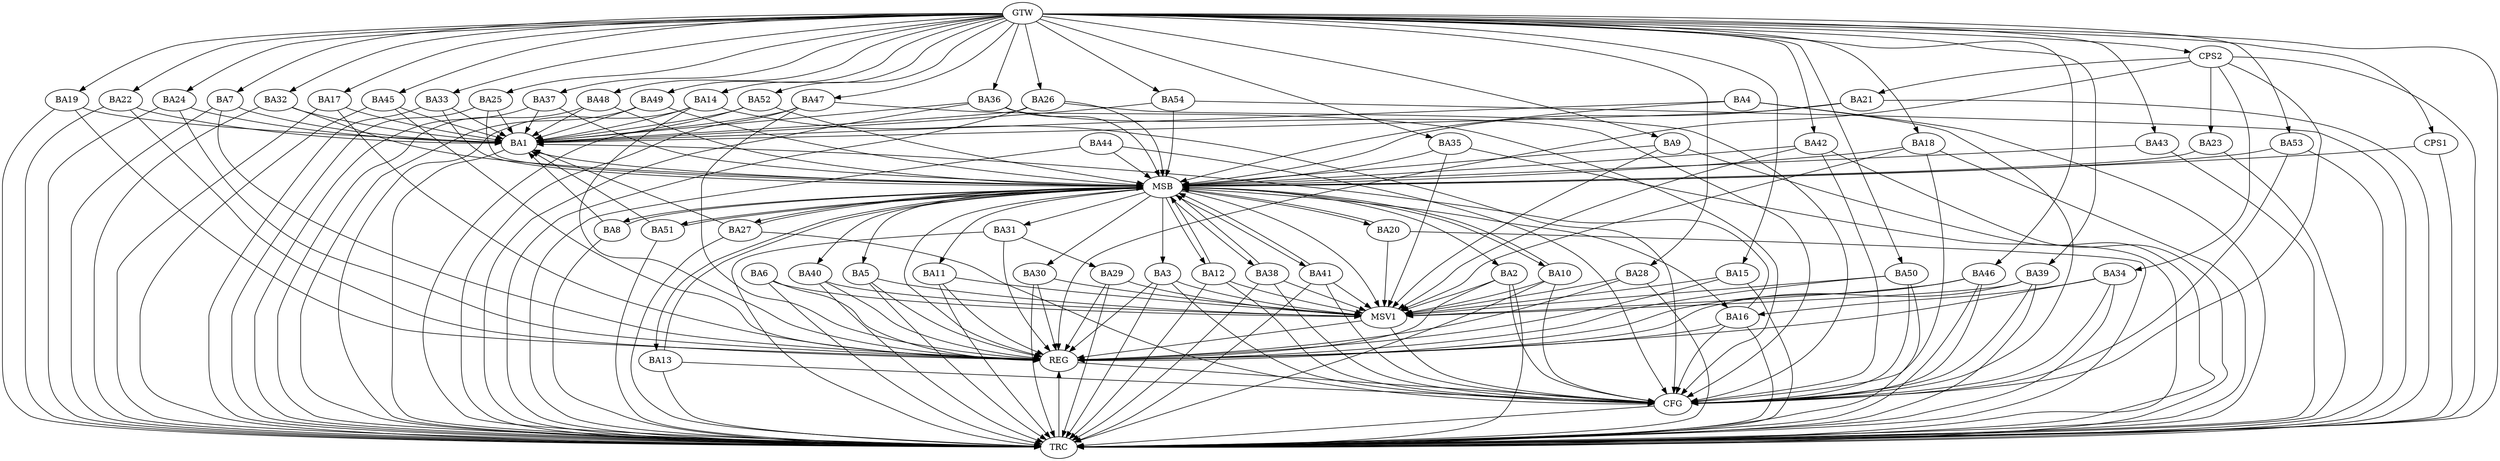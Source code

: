 strict digraph G {
  BA1 [ label="BA1" ];
  BA2 [ label="BA2" ];
  BA3 [ label="BA3" ];
  BA4 [ label="BA4" ];
  BA5 [ label="BA5" ];
  BA6 [ label="BA6" ];
  BA7 [ label="BA7" ];
  BA8 [ label="BA8" ];
  BA9 [ label="BA9" ];
  BA10 [ label="BA10" ];
  BA11 [ label="BA11" ];
  BA12 [ label="BA12" ];
  BA13 [ label="BA13" ];
  BA14 [ label="BA14" ];
  BA15 [ label="BA15" ];
  BA16 [ label="BA16" ];
  BA17 [ label="BA17" ];
  BA18 [ label="BA18" ];
  BA19 [ label="BA19" ];
  BA20 [ label="BA20" ];
  BA21 [ label="BA21" ];
  BA22 [ label="BA22" ];
  BA23 [ label="BA23" ];
  BA24 [ label="BA24" ];
  BA25 [ label="BA25" ];
  BA26 [ label="BA26" ];
  BA27 [ label="BA27" ];
  BA28 [ label="BA28" ];
  BA29 [ label="BA29" ];
  BA30 [ label="BA30" ];
  BA31 [ label="BA31" ];
  BA32 [ label="BA32" ];
  BA33 [ label="BA33" ];
  BA34 [ label="BA34" ];
  BA35 [ label="BA35" ];
  BA36 [ label="BA36" ];
  BA37 [ label="BA37" ];
  BA38 [ label="BA38" ];
  BA39 [ label="BA39" ];
  BA40 [ label="BA40" ];
  BA41 [ label="BA41" ];
  BA42 [ label="BA42" ];
  BA43 [ label="BA43" ];
  BA44 [ label="BA44" ];
  BA45 [ label="BA45" ];
  BA46 [ label="BA46" ];
  BA47 [ label="BA47" ];
  BA48 [ label="BA48" ];
  BA49 [ label="BA49" ];
  BA50 [ label="BA50" ];
  BA51 [ label="BA51" ];
  BA52 [ label="BA52" ];
  BA53 [ label="BA53" ];
  BA54 [ label="BA54" ];
  CPS1 [ label="CPS1" ];
  CPS2 [ label="CPS2" ];
  GTW [ label="GTW" ];
  REG [ label="REG" ];
  MSB [ label="MSB" ];
  CFG [ label="CFG" ];
  TRC [ label="TRC" ];
  MSV1 [ label="MSV1" ];
  BA31 -> BA29;
  BA34 -> BA16;
  CPS2 -> BA34;
  CPS2 -> BA21;
  CPS2 -> BA23;
  GTW -> BA7;
  GTW -> BA9;
  GTW -> BA14;
  GTW -> BA15;
  GTW -> BA17;
  GTW -> BA18;
  GTW -> BA19;
  GTW -> BA22;
  GTW -> BA24;
  GTW -> BA25;
  GTW -> BA26;
  GTW -> BA28;
  GTW -> BA32;
  GTW -> BA33;
  GTW -> BA35;
  GTW -> BA36;
  GTW -> BA37;
  GTW -> BA39;
  GTW -> BA42;
  GTW -> BA43;
  GTW -> BA45;
  GTW -> BA46;
  GTW -> BA47;
  GTW -> BA48;
  GTW -> BA49;
  GTW -> BA50;
  GTW -> BA52;
  GTW -> BA53;
  GTW -> BA54;
  GTW -> CPS1;
  GTW -> CPS2;
  BA2 -> REG;
  BA3 -> REG;
  BA5 -> REG;
  BA6 -> REG;
  BA7 -> REG;
  BA11 -> REG;
  BA14 -> REG;
  BA15 -> REG;
  BA16 -> REG;
  BA17 -> REG;
  BA19 -> REG;
  BA22 -> REG;
  BA24 -> REG;
  BA28 -> REG;
  BA29 -> REG;
  BA30 -> REG;
  BA31 -> REG;
  BA34 -> REG;
  BA39 -> REG;
  BA40 -> REG;
  BA45 -> REG;
  BA46 -> REG;
  BA47 -> REG;
  BA50 -> REG;
  CPS2 -> REG;
  BA1 -> MSB;
  MSB -> BA2;
  MSB -> REG;
  BA4 -> MSB;
  BA8 -> MSB;
  BA9 -> MSB;
  MSB -> BA8;
  BA10 -> MSB;
  BA12 -> MSB;
  BA13 -> MSB;
  MSB -> BA10;
  BA18 -> MSB;
  MSB -> BA5;
  BA20 -> MSB;
  MSB -> BA13;
  BA21 -> MSB;
  BA23 -> MSB;
  BA25 -> MSB;
  BA26 -> MSB;
  BA27 -> MSB;
  BA32 -> MSB;
  MSB -> BA27;
  BA33 -> MSB;
  BA35 -> MSB;
  MSB -> BA16;
  BA36 -> MSB;
  BA37 -> MSB;
  MSB -> BA3;
  BA38 -> MSB;
  MSB -> BA31;
  BA41 -> MSB;
  BA42 -> MSB;
  BA43 -> MSB;
  BA44 -> MSB;
  BA48 -> MSB;
  BA49 -> MSB;
  BA51 -> MSB;
  MSB -> BA20;
  BA52 -> MSB;
  BA53 -> MSB;
  BA54 -> MSB;
  MSB -> BA51;
  CPS1 -> MSB;
  MSB -> BA11;
  MSB -> BA12;
  MSB -> BA41;
  MSB -> BA38;
  MSB -> BA40;
  MSB -> BA30;
  BA34 -> CFG;
  BA10 -> CFG;
  BA53 -> CFG;
  BA12 -> CFG;
  BA3 -> CFG;
  BA18 -> CFG;
  BA50 -> CFG;
  BA16 -> CFG;
  BA39 -> CFG;
  BA2 -> CFG;
  BA27 -> CFG;
  BA38 -> CFG;
  BA47 -> CFG;
  BA44 -> CFG;
  BA41 -> CFG;
  BA42 -> CFG;
  BA26 -> CFG;
  BA36 -> CFG;
  CPS2 -> CFG;
  BA14 -> CFG;
  BA13 -> CFG;
  BA46 -> CFG;
  BA4 -> CFG;
  REG -> CFG;
  BA1 -> TRC;
  BA2 -> TRC;
  BA3 -> TRC;
  BA4 -> TRC;
  BA5 -> TRC;
  BA6 -> TRC;
  BA7 -> TRC;
  BA8 -> TRC;
  BA9 -> TRC;
  BA10 -> TRC;
  BA11 -> TRC;
  BA12 -> TRC;
  BA13 -> TRC;
  BA14 -> TRC;
  BA15 -> TRC;
  BA16 -> TRC;
  BA17 -> TRC;
  BA18 -> TRC;
  BA19 -> TRC;
  BA20 -> TRC;
  BA21 -> TRC;
  BA22 -> TRC;
  BA23 -> TRC;
  BA24 -> TRC;
  BA25 -> TRC;
  BA26 -> TRC;
  BA27 -> TRC;
  BA28 -> TRC;
  BA29 -> TRC;
  BA30 -> TRC;
  BA31 -> TRC;
  BA32 -> TRC;
  BA33 -> TRC;
  BA34 -> TRC;
  BA35 -> TRC;
  BA36 -> TRC;
  BA37 -> TRC;
  BA38 -> TRC;
  BA39 -> TRC;
  BA40 -> TRC;
  BA41 -> TRC;
  BA42 -> TRC;
  BA43 -> TRC;
  BA44 -> TRC;
  BA45 -> TRC;
  BA46 -> TRC;
  BA47 -> TRC;
  BA48 -> TRC;
  BA49 -> TRC;
  BA50 -> TRC;
  BA51 -> TRC;
  BA52 -> TRC;
  BA53 -> TRC;
  BA54 -> TRC;
  CPS1 -> TRC;
  CPS2 -> TRC;
  GTW -> TRC;
  CFG -> TRC;
  TRC -> REG;
  BA16 -> BA1;
  BA51 -> BA1;
  BA25 -> BA1;
  BA17 -> BA1;
  BA22 -> BA1;
  BA7 -> BA1;
  BA24 -> BA1;
  BA32 -> BA1;
  BA8 -> BA1;
  BA26 -> BA1;
  BA45 -> BA1;
  BA14 -> BA1;
  BA19 -> BA1;
  BA47 -> BA1;
  BA54 -> BA1;
  BA49 -> BA1;
  BA37 -> BA1;
  BA52 -> BA1;
  BA21 -> BA1;
  BA48 -> BA1;
  BA4 -> BA1;
  BA36 -> BA1;
  BA27 -> BA1;
  BA33 -> BA1;
  BA2 -> MSV1;
  BA3 -> MSV1;
  BA5 -> MSV1;
  BA6 -> MSV1;
  BA28 -> MSV1;
  BA30 -> MSV1;
  BA40 -> MSV1;
  MSB -> MSV1;
  BA10 -> MSV1;
  BA20 -> MSV1;
  BA12 -> MSV1;
  BA46 -> MSV1;
  BA18 -> MSV1;
  BA29 -> MSV1;
  BA38 -> MSV1;
  BA9 -> MSV1;
  BA11 -> MSV1;
  BA41 -> MSV1;
  BA39 -> MSV1;
  BA15 -> MSV1;
  BA35 -> MSV1;
  BA50 -> MSV1;
  BA42 -> MSV1;
  MSV1 -> REG;
  MSV1 -> CFG;
}
